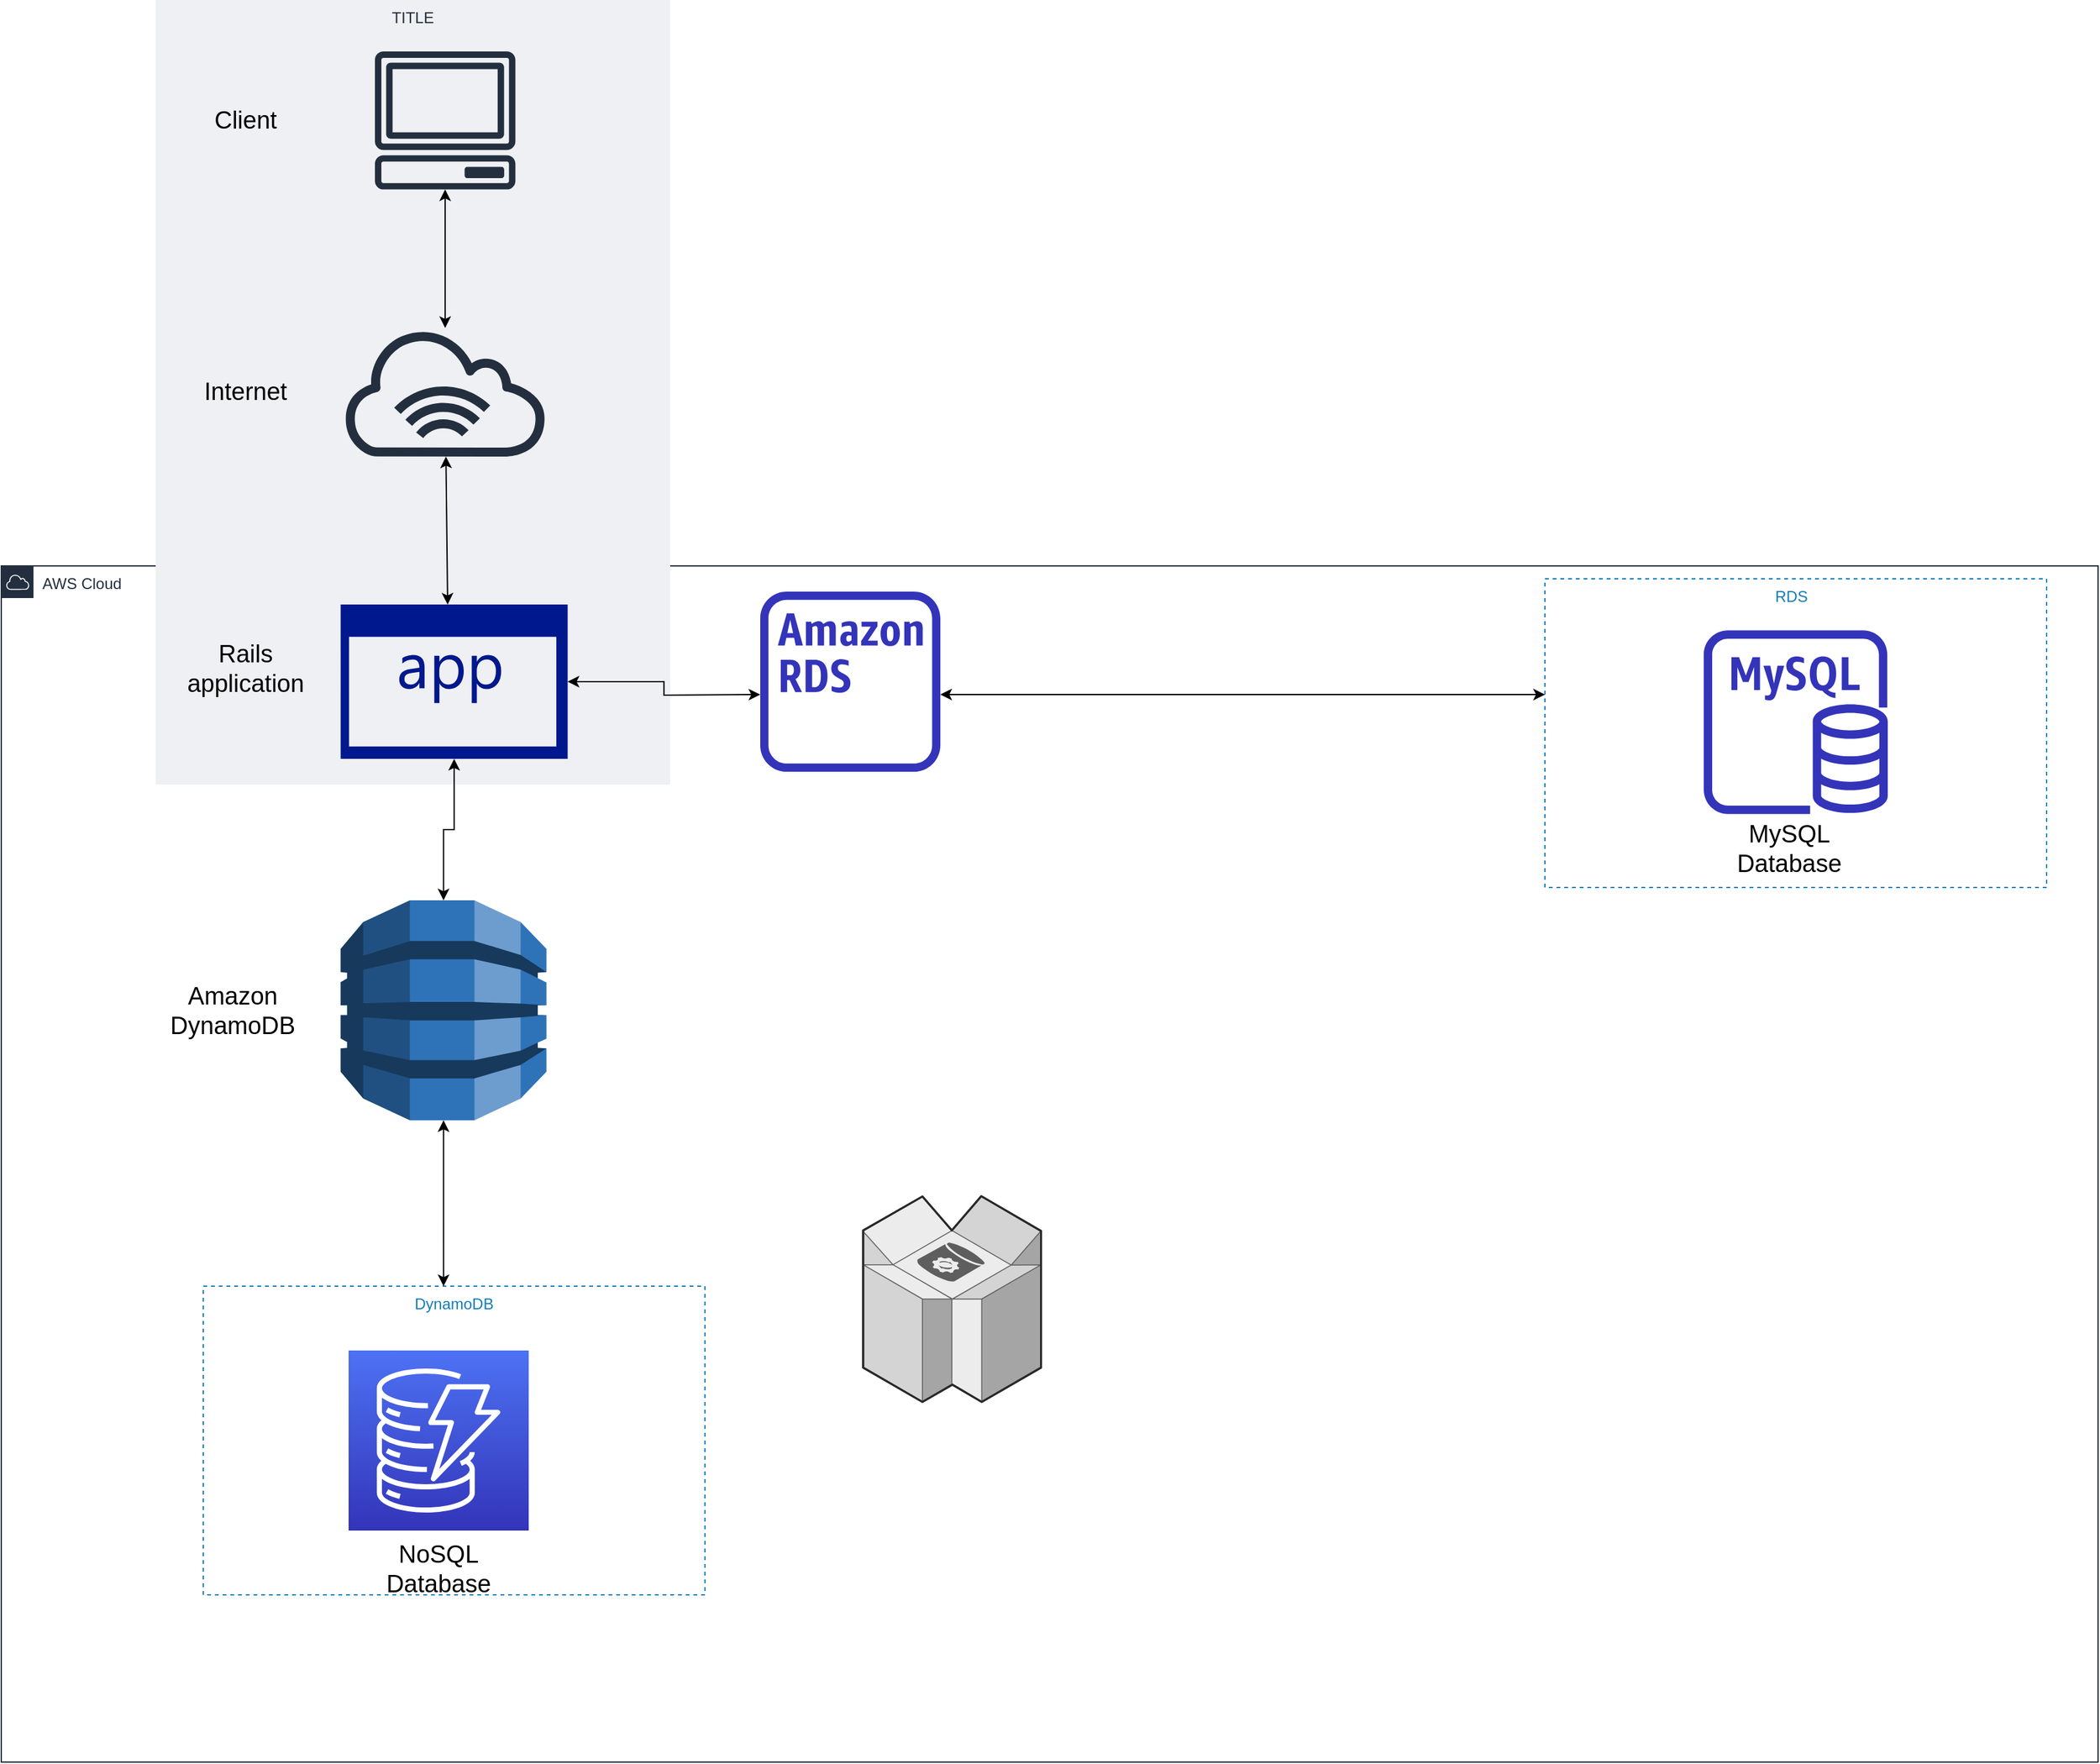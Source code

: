 <mxfile version="13.8.4" type="github">
  <diagram id="nlz6HhWHUakY99ADKuCU" name="Page-1">
    <mxGraphModel dx="3466" dy="2454" grid="1" gridSize="10" guides="1" tooltips="1" connect="1" arrows="1" fold="1" page="1" pageScale="1" pageWidth="850" pageHeight="1100" math="0" shadow="0">
      <root>
        <mxCell id="0" />
        <mxCell id="1" parent="0" />
        <mxCell id="QjlcVA9k0Hzuv_SQqOKG-28" value="DynamoDB" style="fillColor=none;strokeColor=#147EBA;dashed=1;verticalAlign=top;fontStyle=0;fontColor=#147EBA;" vertex="1" parent="1">
          <mxGeometry x="257.04" y="1020" width="390" height="240" as="geometry" />
        </mxCell>
        <mxCell id="2L-C-8yUvBPhGsB8Wb2w-13" value="AWS Cloud" style="points=[[0,0],[0.25,0],[0.5,0],[0.75,0],[1,0],[1,0.25],[1,0.5],[1,0.75],[1,1],[0.75,1],[0.5,1],[0.25,1],[0,1],[0,0.75],[0,0.5],[0,0.25]];outlineConnect=0;gradientColor=none;html=1;whiteSpace=wrap;fontSize=12;fontStyle=0;shape=mxgraph.aws4.group;grIcon=mxgraph.aws4.group_aws_cloud;strokeColor=#232F3E;fillColor=none;verticalAlign=top;align=left;spacingLeft=30;fontColor=#232F3E;dashed=0;" parent="1" vertex="1">
          <mxGeometry x="100" y="460" width="1630" height="930" as="geometry" />
        </mxCell>
        <mxCell id="QjlcVA9k0Hzuv_SQqOKG-4" value="RDS  " style="fillColor=none;strokeColor=#147EBA;dashed=1;verticalAlign=top;fontStyle=0;fontColor=#147EBA;" vertex="1" parent="1">
          <mxGeometry x="1300" y="470" width="390" height="240" as="geometry" />
        </mxCell>
        <mxCell id="2L-C-8yUvBPhGsB8Wb2w-10" value="TITLE" style="fillColor=#EFF0F3;strokeColor=none;dashed=0;verticalAlign=top;fontStyle=0;fontColor=#232F3D;" parent="1" vertex="1">
          <mxGeometry x="220" y="20" width="400" height="610" as="geometry" />
        </mxCell>
        <mxCell id="2L-C-8yUvBPhGsB8Wb2w-2" value="Client" style="text;html=1;strokeColor=none;fillColor=none;align=center;verticalAlign=middle;whiteSpace=wrap;rounded=0;fontSize=19;" parent="1" vertex="1">
          <mxGeometry x="270" y="103.65" width="40" height="20" as="geometry" />
        </mxCell>
        <mxCell id="2L-C-8yUvBPhGsB8Wb2w-5" style="edgeStyle=orthogonalEdgeStyle;rounded=0;orthogonalLoop=1;jettySize=auto;html=1;exitX=0.5;exitY=1;exitDx=0;exitDy=0;" parent="1" source="2L-C-8yUvBPhGsB8Wb2w-2" target="2L-C-8yUvBPhGsB8Wb2w-2" edge="1">
          <mxGeometry relative="1" as="geometry" />
        </mxCell>
        <mxCell id="2L-C-8yUvBPhGsB8Wb2w-6" value="" style="outlineConnect=0;fontColor=#232F3E;gradientColor=none;fillColor=#232F3E;strokeColor=none;dashed=0;verticalLabelPosition=bottom;verticalAlign=top;align=center;html=1;fontSize=12;fontStyle=0;aspect=fixed;pointerEvents=1;shape=mxgraph.aws4.client;" parent="1" vertex="1">
          <mxGeometry x="390" y="60" width="110.13" height="107.31" as="geometry" />
        </mxCell>
        <mxCell id="QjlcVA9k0Hzuv_SQqOKG-14" value="" style="edgeStyle=orthogonalEdgeStyle;rounded=0;orthogonalLoop=1;jettySize=auto;html=1;fontSize=19;startArrow=classic;startFill=1;" edge="1" parent="1" source="2L-C-8yUvBPhGsB8Wb2w-7">
          <mxGeometry relative="1" as="geometry">
            <mxPoint x="690" y="560" as="targetPoint" />
          </mxGeometry>
        </mxCell>
        <mxCell id="QjlcVA9k0Hzuv_SQqOKG-26" value="" style="edgeStyle=orthogonalEdgeStyle;rounded=0;orthogonalLoop=1;jettySize=auto;html=1;startArrow=classic;startFill=1;fontSize=19;" edge="1" parent="1" source="2L-C-8yUvBPhGsB8Wb2w-7" target="QjlcVA9k0Hzuv_SQqOKG-25">
          <mxGeometry relative="1" as="geometry" />
        </mxCell>
        <mxCell id="2L-C-8yUvBPhGsB8Wb2w-7" value="" style="aspect=fixed;pointerEvents=1;shadow=0;dashed=0;html=1;strokeColor=none;labelPosition=center;verticalLabelPosition=bottom;verticalAlign=top;align=center;fillColor=#00188D;shape=mxgraph.mscae.enterprise.application" parent="1" vertex="1">
          <mxGeometry x="363.81" y="490" width="176.47" height="120" as="geometry" />
        </mxCell>
        <mxCell id="2L-C-8yUvBPhGsB8Wb2w-14" value="" style="outlineConnect=0;fontColor=#232F3E;gradientColor=none;fillColor=#232F3E;strokeColor=none;dashed=0;verticalLabelPosition=bottom;verticalAlign=top;align=center;html=1;fontSize=12;fontStyle=0;aspect=fixed;pointerEvents=1;shape=mxgraph.aws4.internet_alt1;" parent="1" vertex="1">
          <mxGeometry x="363.81" y="275" width="162.51" height="100" as="geometry" />
        </mxCell>
        <mxCell id="2L-C-8yUvBPhGsB8Wb2w-24" value="" style="endArrow=classic;startArrow=classic;html=1;fontSize=19;" parent="1" source="2L-C-8yUvBPhGsB8Wb2w-14" target="2L-C-8yUvBPhGsB8Wb2w-6" edge="1">
          <mxGeometry width="50" height="50" relative="1" as="geometry">
            <mxPoint x="380" y="240" as="sourcePoint" />
            <mxPoint x="430" y="190" as="targetPoint" />
          </mxGeometry>
        </mxCell>
        <mxCell id="2L-C-8yUvBPhGsB8Wb2w-26" value="" style="endArrow=classic;startArrow=classic;html=1;fontSize=19;" parent="1" target="2L-C-8yUvBPhGsB8Wb2w-14" edge="1">
          <mxGeometry width="50" height="50" relative="1" as="geometry">
            <mxPoint x="447" y="490" as="sourcePoint" />
            <mxPoint x="470" y="400" as="targetPoint" />
          </mxGeometry>
        </mxCell>
        <mxCell id="2L-C-8yUvBPhGsB8Wb2w-27" value="Internet" style="text;html=1;strokeColor=none;fillColor=none;align=center;verticalAlign=middle;whiteSpace=wrap;rounded=0;fontSize=19;" parent="1" vertex="1">
          <mxGeometry x="270" y="315" width="40" height="20" as="geometry" />
        </mxCell>
        <mxCell id="2L-C-8yUvBPhGsB8Wb2w-28" value="Rails application" style="text;html=1;strokeColor=none;fillColor=none;align=center;verticalAlign=middle;whiteSpace=wrap;rounded=0;fontSize=19;" parent="1" vertex="1">
          <mxGeometry x="270" y="530" width="40" height="20" as="geometry" />
        </mxCell>
        <mxCell id="QjlcVA9k0Hzuv_SQqOKG-16" value="" style="edgeStyle=orthogonalEdgeStyle;rounded=0;orthogonalLoop=1;jettySize=auto;html=1;fontSize=19;startArrow=classic;startFill=1;" edge="1" parent="1" source="QjlcVA9k0Hzuv_SQqOKG-1" target="QjlcVA9k0Hzuv_SQqOKG-4">
          <mxGeometry relative="1" as="geometry">
            <mxPoint x="910" y="550" as="targetPoint" />
            <Array as="points">
              <mxPoint x="1080" y="560" />
              <mxPoint x="1080" y="560" />
            </Array>
          </mxGeometry>
        </mxCell>
        <mxCell id="QjlcVA9k0Hzuv_SQqOKG-1" value="" style="outlineConnect=0;fontColor=#232F3E;gradientColor=none;fillColor=#3334B9;strokeColor=none;dashed=0;verticalLabelPosition=bottom;verticalAlign=top;align=center;html=1;fontSize=12;fontStyle=0;aspect=fixed;pointerEvents=1;shape=mxgraph.aws4.rds_instance_alt;" vertex="1" parent="1">
          <mxGeometry x="690" y="480" width="140" height="140" as="geometry" />
        </mxCell>
        <mxCell id="QjlcVA9k0Hzuv_SQqOKG-17" value="MySQL Database" style="text;html=1;strokeColor=none;fillColor=none;align=center;verticalAlign=middle;whiteSpace=wrap;rounded=0;fontSize=19;" vertex="1" parent="1">
          <mxGeometry x="1470" y="670" width="40" height="20" as="geometry" />
        </mxCell>
        <mxCell id="QjlcVA9k0Hzuv_SQqOKG-21" value="" style="outlineConnect=0;fontColor=#232F3E;gradientColor=none;fillColor=#3334B9;strokeColor=none;dashed=0;verticalLabelPosition=bottom;verticalAlign=top;align=center;html=1;fontSize=12;fontStyle=0;aspect=fixed;pointerEvents=1;shape=mxgraph.aws4.rds_mysql_instance;" vertex="1" parent="1">
          <mxGeometry x="1423.5" y="510" width="143" height="143" as="geometry" />
        </mxCell>
        <mxCell id="QjlcVA9k0Hzuv_SQqOKG-22" value="" style="verticalLabelPosition=bottom;html=1;verticalAlign=top;strokeWidth=1;align=center;outlineConnect=0;dashed=0;outlineConnect=0;shape=mxgraph.aws3d.dynamoDb;fillColor=#ECECEC;strokeColor=#5E5E5E;aspect=fixed;fontSize=19;" vertex="1" parent="1">
          <mxGeometry x="770" y="950" width="138.29" height="160" as="geometry" />
        </mxCell>
        <mxCell id="QjlcVA9k0Hzuv_SQqOKG-23" value="" style="outlineConnect=0;fontColor=#232F3E;gradientColor=#4D72F3;gradientDirection=north;fillColor=#3334B9;strokeColor=#ffffff;dashed=0;verticalLabelPosition=bottom;verticalAlign=top;align=center;html=1;fontSize=12;fontStyle=0;aspect=fixed;shape=mxgraph.aws4.resourceIcon;resIcon=mxgraph.aws4.dynamodb;" vertex="1" parent="1">
          <mxGeometry x="370" y="1070" width="140" height="140" as="geometry" />
        </mxCell>
        <mxCell id="QjlcVA9k0Hzuv_SQqOKG-34" value="" style="edgeStyle=orthogonalEdgeStyle;rounded=0;orthogonalLoop=1;jettySize=auto;html=1;startArrow=classic;startFill=1;fontSize=19;" edge="1" parent="1" source="QjlcVA9k0Hzuv_SQqOKG-25">
          <mxGeometry relative="1" as="geometry">
            <mxPoint x="443.81" y="1020" as="targetPoint" />
          </mxGeometry>
        </mxCell>
        <mxCell id="QjlcVA9k0Hzuv_SQqOKG-25" value="" style="outlineConnect=0;dashed=0;verticalLabelPosition=bottom;verticalAlign=top;align=center;html=1;shape=mxgraph.aws3.dynamo_db;fillColor=#2E73B8;gradientColor=none;fontSize=19;" vertex="1" parent="1">
          <mxGeometry x="363.81" y="720" width="160" height="171" as="geometry" />
        </mxCell>
        <mxCell id="QjlcVA9k0Hzuv_SQqOKG-29" value="NoSQL Database" style="text;html=1;strokeColor=none;fillColor=none;align=center;verticalAlign=middle;whiteSpace=wrap;rounded=0;fontSize=19;" vertex="1" parent="1">
          <mxGeometry x="420" y="1230" width="40" height="20" as="geometry" />
        </mxCell>
        <mxCell id="QjlcVA9k0Hzuv_SQqOKG-32" value="Amazon DynamoDB" style="text;html=1;strokeColor=none;fillColor=none;align=center;verticalAlign=middle;whiteSpace=wrap;rounded=0;fontSize=19;" vertex="1" parent="1">
          <mxGeometry x="260" y="805.5" width="40" as="geometry" />
        </mxCell>
      </root>
    </mxGraphModel>
  </diagram>
</mxfile>
